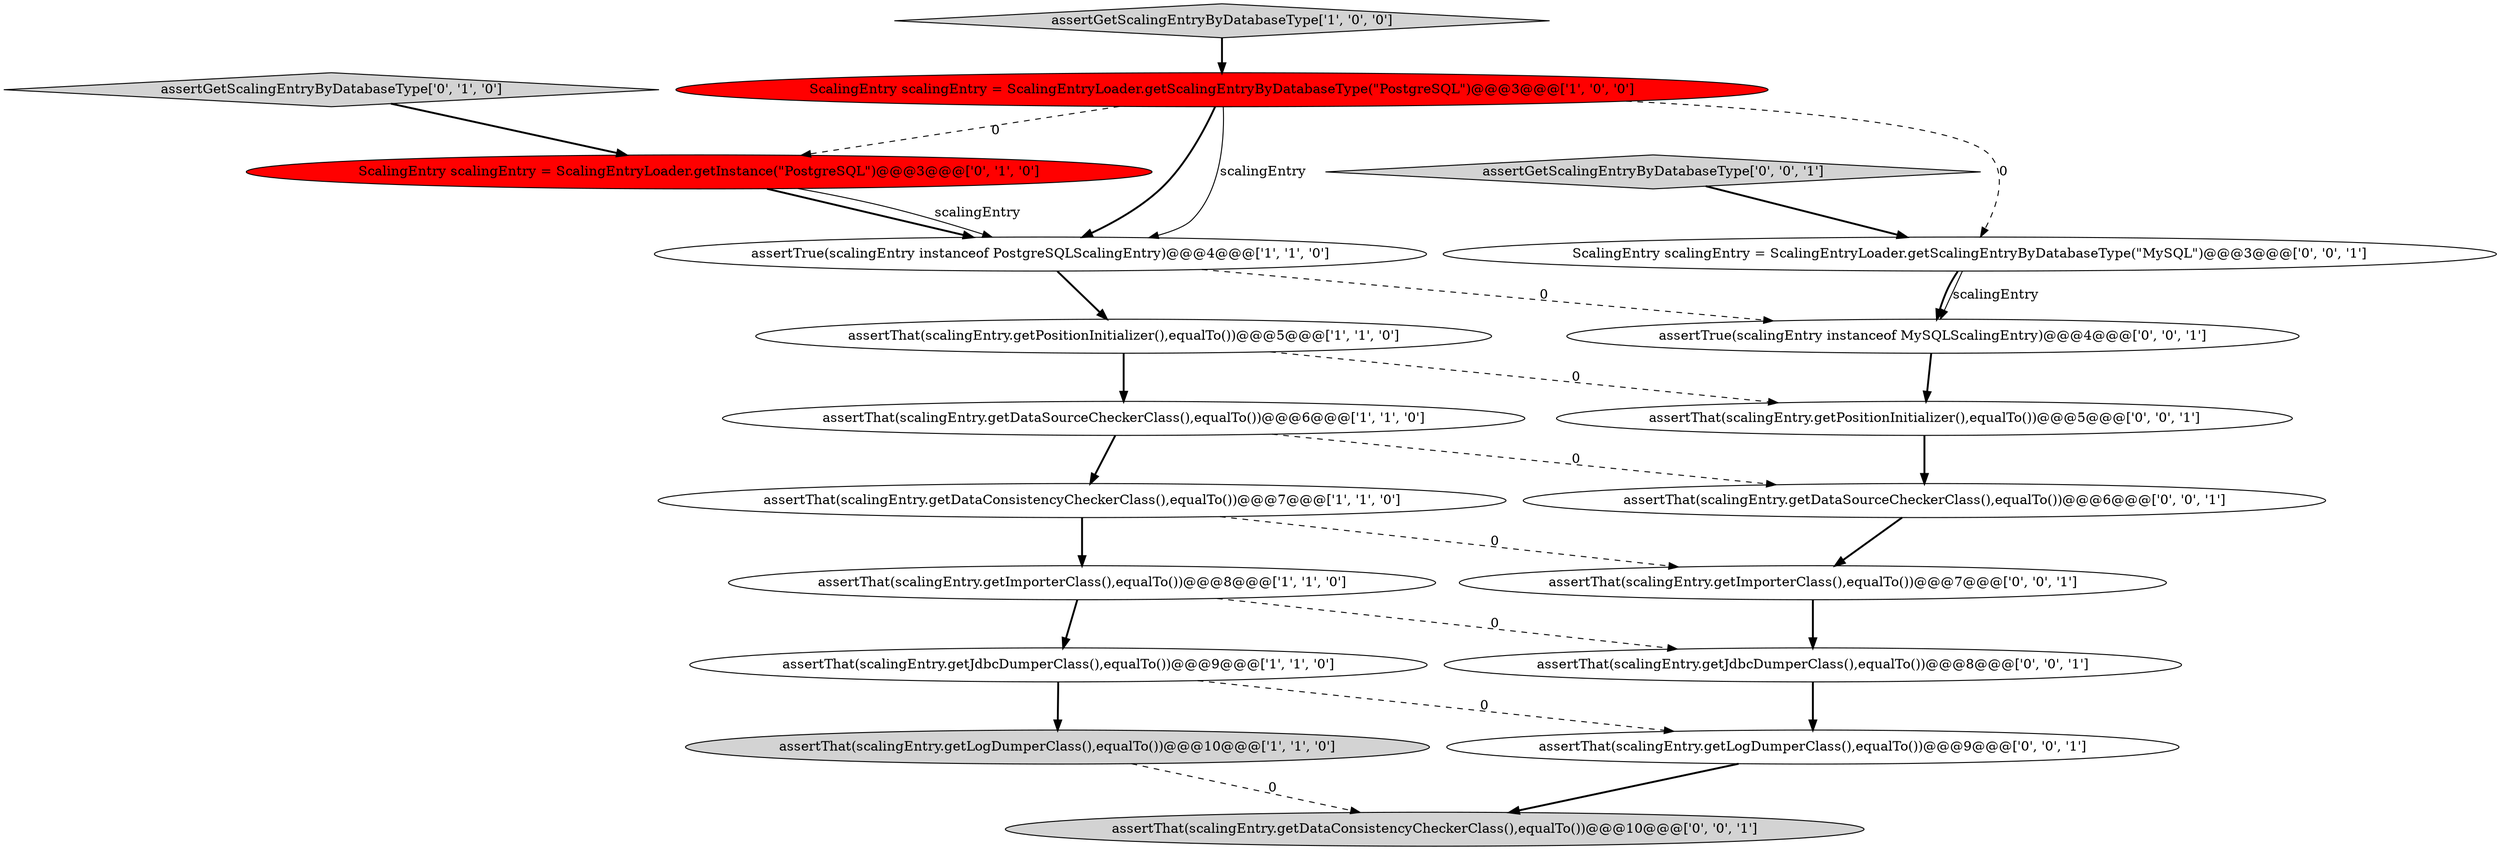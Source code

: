 digraph {
5 [style = filled, label = "assertGetScalingEntryByDatabaseType['1', '0', '0']", fillcolor = lightgray, shape = diamond image = "AAA0AAABBB1BBB"];
17 [style = filled, label = "assertGetScalingEntryByDatabaseType['0', '0', '1']", fillcolor = lightgray, shape = diamond image = "AAA0AAABBB3BBB"];
4 [style = filled, label = "assertThat(scalingEntry.getJdbcDumperClass(),equalTo())@@@9@@@['1', '1', '0']", fillcolor = white, shape = ellipse image = "AAA0AAABBB1BBB"];
12 [style = filled, label = "assertTrue(scalingEntry instanceof MySQLScalingEntry)@@@4@@@['0', '0', '1']", fillcolor = white, shape = ellipse image = "AAA0AAABBB3BBB"];
19 [style = filled, label = "assertThat(scalingEntry.getImporterClass(),equalTo())@@@7@@@['0', '0', '1']", fillcolor = white, shape = ellipse image = "AAA0AAABBB3BBB"];
1 [style = filled, label = "ScalingEntry scalingEntry = ScalingEntryLoader.getScalingEntryByDatabaseType(\"PostgreSQL\")@@@3@@@['1', '0', '0']", fillcolor = red, shape = ellipse image = "AAA1AAABBB1BBB"];
2 [style = filled, label = "assertThat(scalingEntry.getImporterClass(),equalTo())@@@8@@@['1', '1', '0']", fillcolor = white, shape = ellipse image = "AAA0AAABBB1BBB"];
7 [style = filled, label = "assertThat(scalingEntry.getDataSourceCheckerClass(),equalTo())@@@6@@@['1', '1', '0']", fillcolor = white, shape = ellipse image = "AAA0AAABBB1BBB"];
14 [style = filled, label = "assertThat(scalingEntry.getJdbcDumperClass(),equalTo())@@@8@@@['0', '0', '1']", fillcolor = white, shape = ellipse image = "AAA0AAABBB3BBB"];
15 [style = filled, label = "assertThat(scalingEntry.getLogDumperClass(),equalTo())@@@9@@@['0', '0', '1']", fillcolor = white, shape = ellipse image = "AAA0AAABBB3BBB"];
16 [style = filled, label = "assertThat(scalingEntry.getDataConsistencyCheckerClass(),equalTo())@@@10@@@['0', '0', '1']", fillcolor = lightgray, shape = ellipse image = "AAA0AAABBB3BBB"];
6 [style = filled, label = "assertThat(scalingEntry.getDataConsistencyCheckerClass(),equalTo())@@@7@@@['1', '1', '0']", fillcolor = white, shape = ellipse image = "AAA0AAABBB1BBB"];
9 [style = filled, label = "ScalingEntry scalingEntry = ScalingEntryLoader.getInstance(\"PostgreSQL\")@@@3@@@['0', '1', '0']", fillcolor = red, shape = ellipse image = "AAA1AAABBB2BBB"];
10 [style = filled, label = "assertGetScalingEntryByDatabaseType['0', '1', '0']", fillcolor = lightgray, shape = diamond image = "AAA0AAABBB2BBB"];
0 [style = filled, label = "assertTrue(scalingEntry instanceof PostgreSQLScalingEntry)@@@4@@@['1', '1', '0']", fillcolor = white, shape = ellipse image = "AAA0AAABBB1BBB"];
13 [style = filled, label = "assertThat(scalingEntry.getPositionInitializer(),equalTo())@@@5@@@['0', '0', '1']", fillcolor = white, shape = ellipse image = "AAA0AAABBB3BBB"];
18 [style = filled, label = "assertThat(scalingEntry.getDataSourceCheckerClass(),equalTo())@@@6@@@['0', '0', '1']", fillcolor = white, shape = ellipse image = "AAA0AAABBB3BBB"];
11 [style = filled, label = "ScalingEntry scalingEntry = ScalingEntryLoader.getScalingEntryByDatabaseType(\"MySQL\")@@@3@@@['0', '0', '1']", fillcolor = white, shape = ellipse image = "AAA0AAABBB3BBB"];
3 [style = filled, label = "assertThat(scalingEntry.getPositionInitializer(),equalTo())@@@5@@@['1', '1', '0']", fillcolor = white, shape = ellipse image = "AAA0AAABBB1BBB"];
8 [style = filled, label = "assertThat(scalingEntry.getLogDumperClass(),equalTo())@@@10@@@['1', '1', '0']", fillcolor = lightgray, shape = ellipse image = "AAA0AAABBB1BBB"];
0->3 [style = bold, label=""];
8->16 [style = dashed, label="0"];
9->0 [style = bold, label=""];
7->18 [style = dashed, label="0"];
1->0 [style = solid, label="scalingEntry"];
18->19 [style = bold, label=""];
1->9 [style = dashed, label="0"];
11->12 [style = bold, label=""];
1->0 [style = bold, label=""];
0->12 [style = dashed, label="0"];
15->16 [style = bold, label=""];
3->13 [style = dashed, label="0"];
2->4 [style = bold, label=""];
6->2 [style = bold, label=""];
12->13 [style = bold, label=""];
5->1 [style = bold, label=""];
19->14 [style = bold, label=""];
2->14 [style = dashed, label="0"];
3->7 [style = bold, label=""];
1->11 [style = dashed, label="0"];
4->15 [style = dashed, label="0"];
7->6 [style = bold, label=""];
9->0 [style = solid, label="scalingEntry"];
6->19 [style = dashed, label="0"];
4->8 [style = bold, label=""];
14->15 [style = bold, label=""];
10->9 [style = bold, label=""];
13->18 [style = bold, label=""];
11->12 [style = solid, label="scalingEntry"];
17->11 [style = bold, label=""];
}
